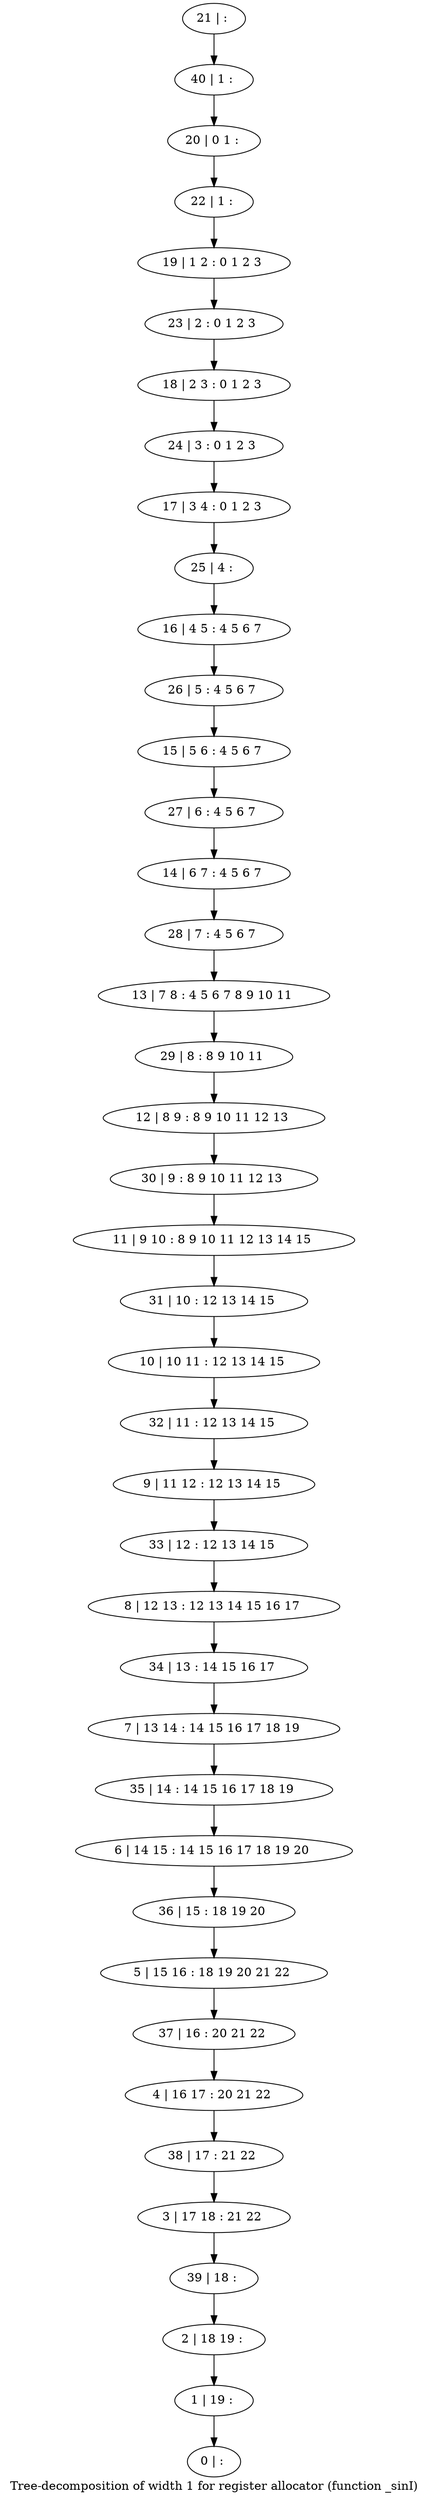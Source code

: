 digraph G {
graph [label="Tree-decomposition of width 1 for register allocator (function _sinI)"]
0[label="0 | : "];
1[label="1 | 19 : "];
2[label="2 | 18 19 : "];
3[label="3 | 17 18 : 21 22 "];
4[label="4 | 16 17 : 20 21 22 "];
5[label="5 | 15 16 : 18 19 20 21 22 "];
6[label="6 | 14 15 : 14 15 16 17 18 19 20 "];
7[label="7 | 13 14 : 14 15 16 17 18 19 "];
8[label="8 | 12 13 : 12 13 14 15 16 17 "];
9[label="9 | 11 12 : 12 13 14 15 "];
10[label="10 | 10 11 : 12 13 14 15 "];
11[label="11 | 9 10 : 8 9 10 11 12 13 14 15 "];
12[label="12 | 8 9 : 8 9 10 11 12 13 "];
13[label="13 | 7 8 : 4 5 6 7 8 9 10 11 "];
14[label="14 | 6 7 : 4 5 6 7 "];
15[label="15 | 5 6 : 4 5 6 7 "];
16[label="16 | 4 5 : 4 5 6 7 "];
17[label="17 | 3 4 : 0 1 2 3 "];
18[label="18 | 2 3 : 0 1 2 3 "];
19[label="19 | 1 2 : 0 1 2 3 "];
20[label="20 | 0 1 : "];
21[label="21 | : "];
22[label="22 | 1 : "];
23[label="23 | 2 : 0 1 2 3 "];
24[label="24 | 3 : 0 1 2 3 "];
25[label="25 | 4 : "];
26[label="26 | 5 : 4 5 6 7 "];
27[label="27 | 6 : 4 5 6 7 "];
28[label="28 | 7 : 4 5 6 7 "];
29[label="29 | 8 : 8 9 10 11 "];
30[label="30 | 9 : 8 9 10 11 12 13 "];
31[label="31 | 10 : 12 13 14 15 "];
32[label="32 | 11 : 12 13 14 15 "];
33[label="33 | 12 : 12 13 14 15 "];
34[label="34 | 13 : 14 15 16 17 "];
35[label="35 | 14 : 14 15 16 17 18 19 "];
36[label="36 | 15 : 18 19 20 "];
37[label="37 | 16 : 20 21 22 "];
38[label="38 | 17 : 21 22 "];
39[label="39 | 18 : "];
40[label="40 | 1 : "];
21->40 ;
40->20 ;
20->22 ;
22->19 ;
19->23 ;
23->18 ;
18->24 ;
24->17 ;
17->25 ;
25->16 ;
16->26 ;
26->15 ;
15->27 ;
27->14 ;
14->28 ;
28->13 ;
13->29 ;
29->12 ;
12->30 ;
30->11 ;
11->31 ;
31->10 ;
10->32 ;
32->9 ;
9->33 ;
33->8 ;
8->34 ;
34->7 ;
7->35 ;
35->6 ;
6->36 ;
36->5 ;
5->37 ;
37->4 ;
4->38 ;
38->3 ;
3->39 ;
39->2 ;
2->1 ;
1->0 ;
}
